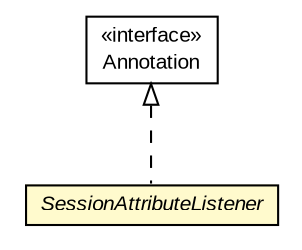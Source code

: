 #!/usr/local/bin/dot
#
# Class diagram 
# Generated by UMLGraph version R5_6-24-gf6e263 (http://www.umlgraph.org/)
#

digraph G {
	edge [fontname="arial",fontsize=10,labelfontname="arial",labelfontsize=10];
	node [fontname="arial",fontsize=10,shape=plaintext];
	nodesep=0.25;
	ranksep=0.5;
	// org.gservlet.annotation.SessionAttributeListener
	c1484 [label=<<table title="org.gservlet.annotation.SessionAttributeListener" border="0" cellborder="1" cellspacing="0" cellpadding="2" port="p" bgcolor="lemonChiffon" href="./SessionAttributeListener.html">
		<tr><td><table border="0" cellspacing="0" cellpadding="1">
<tr><td align="center" balign="center"><font face="arial italic"> SessionAttributeListener </font></td></tr>
		</table></td></tr>
		</table>>, URL="./SessionAttributeListener.html", fontname="arial", fontcolor="black", fontsize=10.0];
	//org.gservlet.annotation.SessionAttributeListener implements java.lang.annotation.Annotation
	c1493:p -> c1484:p [dir=back,arrowtail=empty,style=dashed];
	// java.lang.annotation.Annotation
	c1493 [label=<<table title="java.lang.annotation.Annotation" border="0" cellborder="1" cellspacing="0" cellpadding="2" port="p" href="https://docs.oracle.com/javase/7/docs/api/java/lang/annotation/Annotation.html">
		<tr><td><table border="0" cellspacing="0" cellpadding="1">
<tr><td align="center" balign="center"> &#171;interface&#187; </td></tr>
<tr><td align="center" balign="center"> Annotation </td></tr>
		</table></td></tr>
		</table>>, URL="https://docs.oracle.com/javase/7/docs/api/java/lang/annotation/Annotation.html", fontname="arial", fontcolor="black", fontsize=10.0];
}

